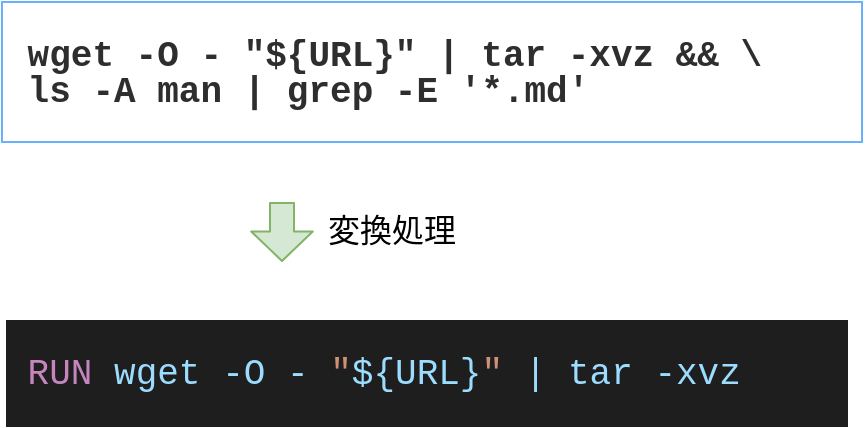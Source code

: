 <mxfile>
    <diagram id="3tOAd-FZpRMhtWBeyw0o" name="ページ1">
        <mxGraphModel dx="696" dy="759" grid="1" gridSize="10" guides="1" tooltips="1" connect="1" arrows="1" fold="1" page="1" pageScale="1" pageWidth="583" pageHeight="413" math="0" shadow="0">
            <root>
                <mxCell id="0"/>
                <mxCell id="1" parent="0"/>
                <mxCell id="5" value="&lt;div style=&quot;font-family: Menlo, Monaco, &amp;quot;Courier New&amp;quot;, monospace; line-height: 18px;&quot;&gt;&lt;font color=&quot;#2e2e2e&quot; style=&quot;font-size: 18px;&quot;&gt;&lt;b&gt;&amp;nbsp;wget -O - &quot;${URL}&quot; | tar -xvz &amp;amp;&amp;amp; \&lt;/b&gt;&lt;/font&gt;&lt;/div&gt;&lt;div style=&quot;font-family: Menlo, Monaco, &amp;quot;Courier New&amp;quot;, monospace; line-height: 18px;&quot;&gt;&lt;font color=&quot;#2e2e2e&quot; style=&quot;font-size: 18px;&quot;&gt;&lt;b&gt;&amp;nbsp;ls -A man | grep -E '*.md'&lt;/b&gt;&lt;/font&gt;&lt;/div&gt;" style="text;html=1;strokeColor=#66B2FF;fillColor=none;align=left;verticalAlign=middle;whiteSpace=wrap;rounded=0;fontSize=18;fontFamily=Noto Sans JP;fontSource=https%3A%2F%2Ffonts.googleapis.com%2Fcss%3Ffamily%3DNoto%2BSans%2BJP;" parent="1" vertex="1">
                    <mxGeometry width="430" height="70" as="geometry"/>
                </mxCell>
                <mxCell id="15" value="" style="shape=flexArrow;endArrow=classic;html=1;fontSize=15;fontColor=#2E2E2E;fillColor=#d5e8d4;strokeColor=#82b366;width=12;endWidth=17.778;endSize=4.589;fontFamily=Noto Sans JP;fontSource=https%3A%2F%2Ffonts.googleapis.com%2Fcss%3Ffamily%3DNoto%2BSans%2BJP;" parent="1" edge="1">
                    <mxGeometry width="50" height="50" relative="1" as="geometry">
                        <mxPoint x="140" y="100" as="sourcePoint"/>
                        <mxPoint x="140" y="130" as="targetPoint"/>
                    </mxGeometry>
                </mxCell>
                <mxCell id="17" value="&lt;font color=&quot;#000000&quot; style=&quot;font-size: 16px;&quot;&gt;変換処理&lt;/font&gt;" style="text;html=1;strokeColor=none;fillColor=none;align=center;verticalAlign=middle;whiteSpace=wrap;rounded=0;labelBackgroundColor=none;fontSize=18;fontColor=#2E2E2E;fontFamily=Noto Sans JP;fontSource=https%3A%2F%2Ffonts.googleapis.com%2Fcss%3Ffamily%3DNoto%2BSans%2BJP;" parent="1" vertex="1">
                    <mxGeometry x="160" y="105" width="70" height="17" as="geometry"/>
                </mxCell>
                <mxCell id="21" value="&lt;div style=&quot;background-color: rgb(30, 30, 30); font-family: Menlo, Monaco, &amp;quot;Courier New&amp;quot;, monospace; line-height: 18px; font-size: 18px;&quot;&gt;&lt;div style=&quot;&quot;&gt;&lt;div style=&quot;color: rgb(212, 212, 212); line-height: 18px;&quot;&gt;&lt;div style=&quot;line-height: 18px;&quot;&gt;&lt;br&gt;&lt;/div&gt;&lt;div style=&quot;line-height: 18px;&quot;&gt;&lt;span style=&quot;color: #c586c0;&quot;&gt;&amp;nbsp;RUN&lt;/span&gt; &lt;span style=&quot;color: #9cdcfe;&quot;&gt;wget&lt;/span&gt; &lt;span style=&quot;color: #9cdcfe;&quot;&gt;-O&lt;/span&gt; &lt;span style=&quot;color: #9cdcfe;&quot;&gt;-&lt;/span&gt; &lt;span style=&quot;color: #ce9178;&quot;&gt;&quot;&lt;/span&gt;&lt;span style=&quot;color: #9cdcfe;&quot;&gt;${URL}&lt;/span&gt;&lt;span style=&quot;color: #ce9178;&quot;&gt;&quot;&lt;/span&gt; &lt;span style=&quot;color: #9cdcfe;&quot;&gt;|&lt;/span&gt; &lt;span style=&quot;color: #9cdcfe;&quot;&gt;tar&lt;/span&gt; &lt;span style=&quot;color: #9cdcfe;&quot;&gt;-xvz&amp;nbsp; &amp;nbsp; &amp;nbsp;&lt;/span&gt;&lt;/div&gt;&lt;div style=&quot;line-height: 18px;&quot;&gt;&lt;span style=&quot;color: #9cdcfe;&quot;&gt;&lt;br&gt;&lt;/span&gt;&lt;/div&gt;&lt;/div&gt;&lt;/div&gt;&lt;/div&gt;" style="text;html=1;strokeColor=none;fillColor=none;align=left;verticalAlign=middle;whiteSpace=wrap;rounded=0;labelBackgroundColor=none;fontSize=14;fontColor=#000000;fontFamily=Noto Sans JP;fontSource=https%3A%2F%2Ffonts.googleapis.com%2Fcss%3Ffamily%3DNoto%2BSans%2BJP;" parent="1" vertex="1">
                    <mxGeometry y="160" width="430" height="50" as="geometry"/>
                </mxCell>
            </root>
        </mxGraphModel>
    </diagram>
</mxfile>